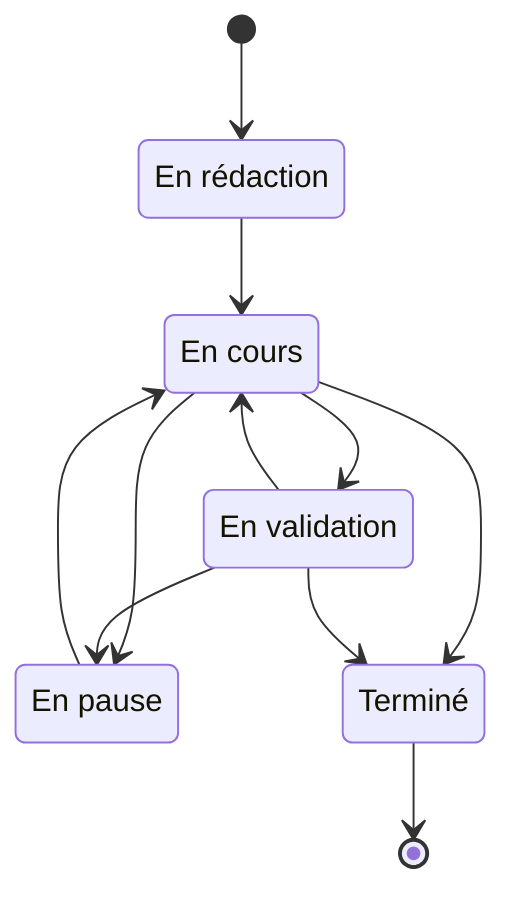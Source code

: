 stateDiagram-v2

    state "En rédaction" as en_redaction
    state "En cours" as en_cours
    state "En pause" as en_pause
    state "En validation" as en_validation
    state "Terminé" as termine

    [*] --> en_redaction
    en_redaction --> en_cours
    en_cours --> termine
    en_cours --> en_pause
    en_cours --> en_validation
    en_validation --> en_cours
    en_validation --> termine
    en_validation --> en_pause
    en_pause --> en_cours
    termine --> [*]